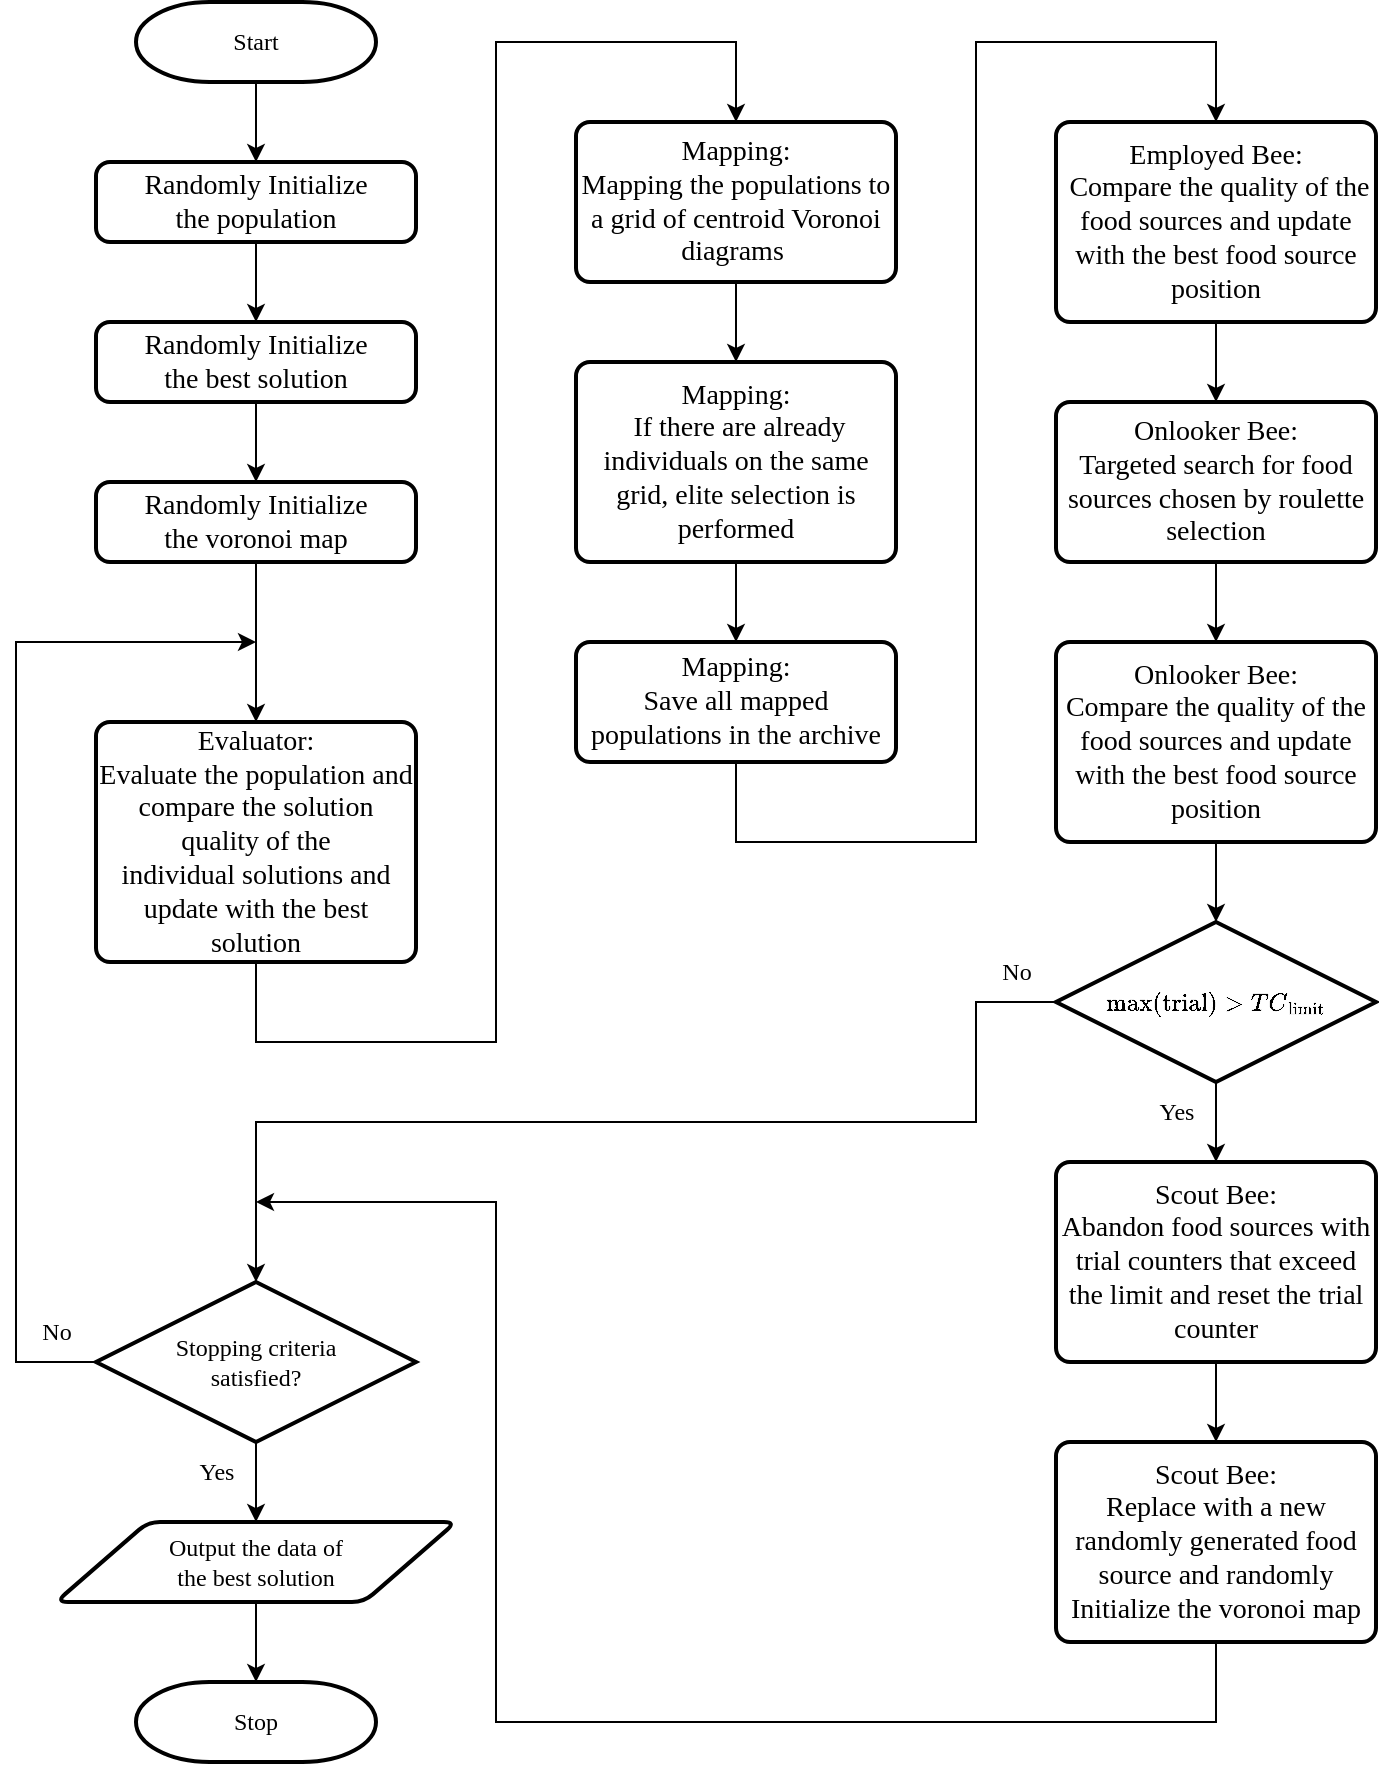 <mxfile version="26.0.10" pages="2">
  <diagram id="3H6t_zqQJeO0y_MjUVNz" name="Main">
    <mxGraphModel dx="1224" dy="774" grid="1" gridSize="10" guides="1" tooltips="1" connect="1" arrows="1" fold="1" page="1" pageScale="1" pageWidth="827" pageHeight="1169" math="1" shadow="0">
      <root>
        <mxCell id="0" />
        <mxCell id="1" parent="0" />
        <mxCell id="qUcMJ0d_XwTnOVWjEgoh-31" value="" style="edgeStyle=orthogonalEdgeStyle;rounded=0;orthogonalLoop=1;jettySize=auto;html=1;fontFamily=Zen Kaku Gothic New;fontSource=https%3A%2F%2Ffonts.googleapis.com%2Fcss%3Ffamily%3DZen%2BKaku%2BGothic%2BNew;" parent="1" source="r-x8dVO7sjuacNaad5cY-24" target="qUcMJ0d_XwTnOVWjEgoh-25" edge="1">
          <mxGeometry relative="1" as="geometry" />
        </mxCell>
        <mxCell id="r-x8dVO7sjuacNaad5cY-24" value="&lt;font data-font-src=&quot;https://fonts.googleapis.com/css?family=Zen+Kaku+Gothic+New&quot;&gt;Start&lt;/font&gt;" style="strokeWidth=2;html=1;shape=mxgraph.flowchart.terminator;whiteSpace=wrap;fontFamily=Zen Kaku Gothic New;fontSource=https%3A%2F%2Ffonts.googleapis.com%2Fcss%3Ffamily%3DZen%2BKaku%2BGothic%2BNew;" parent="1" vertex="1">
          <mxGeometry x="100" y="40" width="120" height="40" as="geometry" />
        </mxCell>
        <mxCell id="r-x8dVO7sjuacNaad5cY-25" value="&lt;font data-font-src=&quot;https://fonts.googleapis.com/css?family=Zen+Kaku+Gothic+New&quot;&gt;Stop&lt;/font&gt;" style="strokeWidth=2;html=1;shape=mxgraph.flowchart.terminator;whiteSpace=wrap;fontFamily=Zen Kaku Gothic New;fontSource=https%3A%2F%2Ffonts.googleapis.com%2Fcss%3Ffamily%3DZen%2BKaku%2BGothic%2BNew;" parent="1" vertex="1">
          <mxGeometry x="100" y="880" width="120" height="40" as="geometry" />
        </mxCell>
        <mxCell id="qUcMJ0d_XwTnOVWjEgoh-24" value="" style="edgeStyle=none;html=1;fontFamily=Zen Kaku Gothic New;fontSource=https%3A%2F%2Ffonts.googleapis.com%2Fcss%3Ffamily%3DZen%2BKaku%2BGothic%2BNew;" parent="1" source="qUcMJ0d_XwTnOVWjEgoh-25" target="qUcMJ0d_XwTnOVWjEgoh-27" edge="1">
          <mxGeometry relative="1" as="geometry" />
        </mxCell>
        <mxCell id="qUcMJ0d_XwTnOVWjEgoh-25" value="&lt;font style=&quot;font-size: 14px;&quot;&gt;Randomly Initialize&lt;br&gt;the population&lt;/font&gt;" style="rounded=1;whiteSpace=wrap;html=1;absoluteArcSize=1;arcSize=14;strokeWidth=2;labelBackgroundColor=none;fillColor=none;fontFamily=Zen Kaku Gothic New;fontSource=https%3A%2F%2Ffonts.googleapis.com%2Fcss%3Ffamily%3DZen%2BKaku%2BGothic%2BNew;" parent="1" vertex="1">
          <mxGeometry x="80" y="120" width="160" height="40" as="geometry" />
        </mxCell>
        <mxCell id="ZrMVAZr8mCri6FPt50CC-32" value="" style="edgeStyle=orthogonalEdgeStyle;rounded=0;orthogonalLoop=1;jettySize=auto;html=1;fontFamily=Zen Kaku Gothic New;fontSource=https%3A%2F%2Ffonts.googleapis.com%2Fcss%3Ffamily%3DZen%2BKaku%2BGothic%2BNew;" parent="1" source="qUcMJ0d_XwTnOVWjEgoh-27" target="qUcMJ0d_XwTnOVWjEgoh-30" edge="1">
          <mxGeometry relative="1" as="geometry" />
        </mxCell>
        <mxCell id="qUcMJ0d_XwTnOVWjEgoh-27" value="&lt;span style=&quot;font-size: 14px;&quot;&gt;Randomly Initialize&lt;/span&gt;&lt;br style=&quot;font-size: 14px;&quot;&gt;&lt;span style=&quot;font-size: 14px;&quot;&gt;the best solution&lt;/span&gt;" style="rounded=1;whiteSpace=wrap;html=1;absoluteArcSize=1;arcSize=14;strokeWidth=2;labelBackgroundColor=none;fillColor=none;fontFamily=Zen Kaku Gothic New;fontSource=https%3A%2F%2Ffonts.googleapis.com%2Fcss%3Ffamily%3DZen%2BKaku%2BGothic%2BNew;" parent="1" vertex="1">
          <mxGeometry x="80" y="200" width="160" height="40" as="geometry" />
        </mxCell>
        <mxCell id="p7gg8vDx-tXxFpOCX-z4-24" style="edgeStyle=orthogonalEdgeStyle;rounded=0;orthogonalLoop=1;jettySize=auto;html=1;entryX=0.5;entryY=0;entryDx=0;entryDy=0;exitX=0.5;exitY=1;exitDx=0;exitDy=0;fontFamily=Zen Kaku Gothic New;fontSource=https%3A%2F%2Ffonts.googleapis.com%2Fcss%3Ffamily%3DZen%2BKaku%2BGothic%2BNew;" parent="1" source="qUcMJ0d_XwTnOVWjEgoh-30" target="ZrMVAZr8mCri6FPt50CC-29" edge="1">
          <mxGeometry relative="1" as="geometry">
            <mxPoint x="200" y="420" as="targetPoint" />
            <mxPoint x="160" y="340" as="sourcePoint" />
            <Array as="points">
              <mxPoint x="160" y="350" />
              <mxPoint x="160" y="350" />
            </Array>
          </mxGeometry>
        </mxCell>
        <mxCell id="qUcMJ0d_XwTnOVWjEgoh-30" value="&lt;font style=&quot;font-size: 14px;&quot;&gt;Randomly Initialize&lt;br&gt;the voronoi map&lt;/font&gt;" style="rounded=1;whiteSpace=wrap;html=1;absoluteArcSize=1;arcSize=14;strokeWidth=2;labelBackgroundColor=none;fillColor=none;fontFamily=Zen Kaku Gothic New;fontSource=https%3A%2F%2Ffonts.googleapis.com%2Fcss%3Ffamily%3DZen%2BKaku%2BGothic%2BNew;" parent="1" vertex="1">
          <mxGeometry x="80" y="280" width="160" height="40" as="geometry" />
        </mxCell>
        <mxCell id="ZrMVAZr8mCri6FPt50CC-38" style="edgeStyle=orthogonalEdgeStyle;rounded=0;orthogonalLoop=1;jettySize=auto;html=1;exitX=0;exitY=0.5;exitDx=0;exitDy=0;exitPerimeter=0;fontFamily=Zen Kaku Gothic New;fontSource=https%3A%2F%2Ffonts.googleapis.com%2Fcss%3Ffamily%3DZen%2BKaku%2BGothic%2BNew;" parent="1" source="ZrMVAZr8mCri6FPt50CC-24" edge="1">
          <mxGeometry relative="1" as="geometry">
            <mxPoint x="160" y="360" as="targetPoint" />
            <Array as="points">
              <mxPoint x="40" y="720" />
              <mxPoint x="40" y="360" />
            </Array>
          </mxGeometry>
        </mxCell>
        <mxCell id="ZrMVAZr8mCri6FPt50CC-48" style="edgeStyle=orthogonalEdgeStyle;rounded=0;orthogonalLoop=1;jettySize=auto;html=1;entryX=0.5;entryY=0;entryDx=0;entryDy=0;fontFamily=Zen Kaku Gothic New;fontSource=https%3A%2F%2Ffonts.googleapis.com%2Fcss%3Ffamily%3DZen%2BKaku%2BGothic%2BNew;" parent="1" source="ZrMVAZr8mCri6FPt50CC-24" target="ZrMVAZr8mCri6FPt50CC-47" edge="1">
          <mxGeometry relative="1" as="geometry" />
        </mxCell>
        <mxCell id="ZrMVAZr8mCri6FPt50CC-24" value="Stopping criteria &lt;br&gt;satisfied?" style="strokeWidth=2;html=1;shape=mxgraph.flowchart.decision;whiteSpace=wrap;labelBackgroundColor=none;fillColor=none;fontFamily=Zen Kaku Gothic New;fontSource=https%3A%2F%2Ffonts.googleapis.com%2Fcss%3Ffamily%3DZen%2BKaku%2BGothic%2BNew;" parent="1" vertex="1">
          <mxGeometry x="80" y="680" width="160" height="80" as="geometry" />
        </mxCell>
        <mxCell id="ZrMVAZr8mCri6FPt50CC-27" value="Yes" style="text;html=1;align=center;verticalAlign=middle;resizable=0;points=[];autosize=1;strokeColor=none;fillColor=none;fontFamily=Zen Kaku Gothic New;fontSource=https%3A%2F%2Ffonts.googleapis.com%2Fcss%3Ffamily%3DZen%2BKaku%2BGothic%2BNew;" parent="1" vertex="1">
          <mxGeometry x="120" y="760" width="40" height="30" as="geometry" />
        </mxCell>
        <mxCell id="ZrMVAZr8mCri6FPt50CC-28" value="No" style="text;html=1;align=center;verticalAlign=middle;resizable=0;points=[];autosize=1;strokeColor=none;fillColor=none;fontFamily=Zen Kaku Gothic New;fontSource=https%3A%2F%2Ffonts.googleapis.com%2Fcss%3Ffamily%3DZen%2BKaku%2BGothic%2BNew;" parent="1" vertex="1">
          <mxGeometry x="40" y="690" width="40" height="30" as="geometry" />
        </mxCell>
        <mxCell id="ZrMVAZr8mCri6FPt50CC-34" value="" style="edgeStyle=orthogonalEdgeStyle;rounded=0;orthogonalLoop=1;jettySize=auto;html=1;fontFamily=Zen Kaku Gothic New;fontSource=https%3A%2F%2Ffonts.googleapis.com%2Fcss%3Ffamily%3DZen%2BKaku%2BGothic%2BNew;" parent="1" source="ZrMVAZr8mCri6FPt50CC-29" target="ZrMVAZr8mCri6FPt50CC-33" edge="1">
          <mxGeometry relative="1" as="geometry">
            <Array as="points">
              <mxPoint x="160" y="560" />
              <mxPoint x="280" y="560" />
              <mxPoint x="280" y="60" />
              <mxPoint x="400" y="60" />
            </Array>
          </mxGeometry>
        </mxCell>
        <mxCell id="ZrMVAZr8mCri6FPt50CC-29" value="&lt;font style=&quot;font-size: 14px;&quot;&gt;Evaluator:&lt;br&gt;Evaluate the population and compare the solution quality of the individual&amp;nbsp;solutions and update with the best solution&lt;/font&gt;" style="rounded=1;whiteSpace=wrap;html=1;absoluteArcSize=1;arcSize=14;strokeWidth=2;labelBackgroundColor=none;fillColor=none;fontFamily=Zen Kaku Gothic New;fontSource=https%3A%2F%2Ffonts.googleapis.com%2Fcss%3Ffamily%3DZen%2BKaku%2BGothic%2BNew;" parent="1" vertex="1">
          <mxGeometry x="80" y="400" width="160" height="120" as="geometry" />
        </mxCell>
        <mxCell id="yC3Sb2wDmPSCrWV9YOtB-28" style="edgeStyle=orthogonalEdgeStyle;rounded=0;orthogonalLoop=1;jettySize=auto;html=1;entryX=0.5;entryY=0;entryDx=0;entryDy=0;fontFamily=Zen Kaku Gothic New;fontSource=https%3A%2F%2Ffonts.googleapis.com%2Fcss%3Ffamily%3DZen%2BKaku%2BGothic%2BNew;" parent="1" source="ZrMVAZr8mCri6FPt50CC-30" target="yC3Sb2wDmPSCrWV9YOtB-24" edge="1">
          <mxGeometry relative="1" as="geometry">
            <Array as="points">
              <mxPoint x="640" y="580" />
            </Array>
          </mxGeometry>
        </mxCell>
        <mxCell id="ZrMVAZr8mCri6FPt50CC-30" value="$$\max(\text{trial}) &amp;gt; {TC}_\text{limit}$$" style="strokeWidth=2;html=1;shape=mxgraph.flowchart.decision;whiteSpace=wrap;labelBackgroundColor=none;fillColor=none;fontFamily=Zen Kaku Gothic New;fontSource=https%3A%2F%2Ffonts.googleapis.com%2Fcss%3Ffamily%3DZen%2BKaku%2BGothic%2BNew;" parent="1" vertex="1">
          <mxGeometry x="560" y="500" width="160" height="80" as="geometry" />
        </mxCell>
        <mxCell id="ZrMVAZr8mCri6FPt50CC-37" value="" style="edgeStyle=orthogonalEdgeStyle;rounded=0;orthogonalLoop=1;jettySize=auto;html=1;fontFamily=Zen Kaku Gothic New;fontSource=https%3A%2F%2Ffonts.googleapis.com%2Fcss%3Ffamily%3DZen%2BKaku%2BGothic%2BNew;" parent="1" source="ZrMVAZr8mCri6FPt50CC-33" target="ZrMVAZr8mCri6FPt50CC-36" edge="1">
          <mxGeometry relative="1" as="geometry" />
        </mxCell>
        <mxCell id="ZrMVAZr8mCri6FPt50CC-33" value="&lt;span style=&quot;font-size: 14px;&quot;&gt;Mapping:&lt;/span&gt;&lt;span style=&quot;font-size: 14px;&quot;&gt;&lt;br&gt;Mapping the populations to a grid of centroid Voronoi diagrams&amp;nbsp;&lt;/span&gt;" style="rounded=1;whiteSpace=wrap;html=1;absoluteArcSize=1;arcSize=14;strokeWidth=2;labelBackgroundColor=none;fillColor=none;fontFamily=Zen Kaku Gothic New;fontSource=https%3A%2F%2Ffonts.googleapis.com%2Fcss%3Ffamily%3DZen%2BKaku%2BGothic%2BNew;" parent="1" vertex="1">
          <mxGeometry x="320" y="100" width="160" height="80" as="geometry" />
        </mxCell>
        <mxCell id="yC3Sb2wDmPSCrWV9YOtB-33" value="" style="edgeStyle=orthogonalEdgeStyle;rounded=0;orthogonalLoop=1;jettySize=auto;html=1;fontFamily=Zen Kaku Gothic New;fontSource=https%3A%2F%2Ffonts.googleapis.com%2Fcss%3Ffamily%3DZen%2BKaku%2BGothic%2BNew;" parent="1" source="ZrMVAZr8mCri6FPt50CC-36" target="ZrMVAZr8mCri6FPt50CC-42" edge="1">
          <mxGeometry relative="1" as="geometry" />
        </mxCell>
        <mxCell id="ZrMVAZr8mCri6FPt50CC-36" value="&lt;span style=&quot;font-size: 14px;&quot;&gt;Mapping:&lt;/span&gt;&lt;span style=&quot;font-size: 14px;&quot;&gt;&lt;br&gt;&amp;nbsp;&lt;/span&gt;&lt;span style=&quot;font-size: 14px;&quot;&gt;If there are already individuals on the same grid, elite selection is performed&lt;/span&gt;" style="rounded=1;whiteSpace=wrap;html=1;absoluteArcSize=1;arcSize=14;strokeWidth=2;labelBackgroundColor=none;fillColor=none;fontFamily=Zen Kaku Gothic New;fontSource=https%3A%2F%2Ffonts.googleapis.com%2Fcss%3Ffamily%3DZen%2BKaku%2BGothic%2BNew;" parent="1" vertex="1">
          <mxGeometry x="320" y="220" width="160" height="100" as="geometry" />
        </mxCell>
        <mxCell id="ZrMVAZr8mCri6FPt50CC-45" value="" style="edgeStyle=orthogonalEdgeStyle;rounded=0;orthogonalLoop=1;jettySize=auto;html=1;fontFamily=Zen Kaku Gothic New;fontSource=https%3A%2F%2Ffonts.googleapis.com%2Fcss%3Ffamily%3DZen%2BKaku%2BGothic%2BNew;" parent="1" source="ZrMVAZr8mCri6FPt50CC-42" target="ZrMVAZr8mCri6FPt50CC-44" edge="1">
          <mxGeometry relative="1" as="geometry">
            <Array as="points">
              <mxPoint x="400" y="460" />
              <mxPoint x="520" y="460" />
              <mxPoint x="520" y="60" />
              <mxPoint x="640" y="60" />
            </Array>
          </mxGeometry>
        </mxCell>
        <mxCell id="ZrMVAZr8mCri6FPt50CC-42" value="&lt;div&gt;&lt;span style=&quot;font-size: 14px;&quot;&gt;Mapping:&lt;/span&gt;&lt;span style=&quot;font-size: 14px;&quot;&gt;&lt;br&gt;&lt;/span&gt;&lt;/div&gt;&lt;span style=&quot;font-size: 14px;&quot;&gt;Save all mapped populations in the archive&lt;/span&gt;" style="rounded=1;whiteSpace=wrap;html=1;absoluteArcSize=1;arcSize=14;strokeWidth=2;labelBackgroundColor=none;fillColor=none;fontFamily=Zen Kaku Gothic New;fontSource=https%3A%2F%2Ffonts.googleapis.com%2Fcss%3Ffamily%3DZen%2BKaku%2BGothic%2BNew;" parent="1" vertex="1">
          <mxGeometry x="320" y="360" width="160" height="60" as="geometry" />
        </mxCell>
        <mxCell id="yC3Sb2wDmPSCrWV9YOtB-37" value="" style="edgeStyle=orthogonalEdgeStyle;rounded=0;orthogonalLoop=1;jettySize=auto;html=1;fontFamily=Zen Kaku Gothic New;fontSource=https%3A%2F%2Ffonts.googleapis.com%2Fcss%3Ffamily%3DZen%2BKaku%2BGothic%2BNew;" parent="1" source="ZrMVAZr8mCri6FPt50CC-44" target="yC3Sb2wDmPSCrWV9YOtB-31" edge="1">
          <mxGeometry relative="1" as="geometry" />
        </mxCell>
        <mxCell id="ZrMVAZr8mCri6FPt50CC-44" value="&lt;span style=&quot;font-size: 14px;&quot;&gt;Employed Bee:&lt;/span&gt;&lt;div&gt;&lt;span style=&quot;font-size: 14px;&quot;&gt;&amp;nbsp;Compare the quality of the food sources and update with the best food source position&lt;/span&gt;&lt;/div&gt;" style="rounded=1;whiteSpace=wrap;html=1;absoluteArcSize=1;arcSize=14;strokeWidth=2;labelBackgroundColor=none;fillColor=none;fontFamily=Zen Kaku Gothic New;fontSource=https%3A%2F%2Ffonts.googleapis.com%2Fcss%3Ffamily%3DZen%2BKaku%2BGothic%2BNew;" parent="1" vertex="1">
          <mxGeometry x="560" y="100" width="160" height="100" as="geometry" />
        </mxCell>
        <mxCell id="ZrMVAZr8mCri6FPt50CC-49" value="" style="edgeStyle=orthogonalEdgeStyle;rounded=0;orthogonalLoop=1;jettySize=auto;html=1;fontFamily=Zen Kaku Gothic New;fontSource=https%3A%2F%2Ffonts.googleapis.com%2Fcss%3Ffamily%3DZen%2BKaku%2BGothic%2BNew;" parent="1" source="ZrMVAZr8mCri6FPt50CC-47" target="r-x8dVO7sjuacNaad5cY-25" edge="1">
          <mxGeometry relative="1" as="geometry" />
        </mxCell>
        <mxCell id="ZrMVAZr8mCri6FPt50CC-47" value="Output the data of &lt;br&gt;the best solution" style="shape=parallelogram;html=1;strokeWidth=2;perimeter=parallelogramPerimeter;whiteSpace=wrap;rounded=1;arcSize=12;size=0.23;fontFamily=Zen Kaku Gothic New;fontSource=https%3A%2F%2Ffonts.googleapis.com%2Fcss%3Ffamily%3DZen%2BKaku%2BGothic%2BNew;" parent="1" vertex="1">
          <mxGeometry x="60" y="800" width="200" height="40" as="geometry" />
        </mxCell>
        <mxCell id="yC3Sb2wDmPSCrWV9YOtB-29" style="edgeStyle=orthogonalEdgeStyle;rounded=0;orthogonalLoop=1;jettySize=auto;html=1;exitX=0.5;exitY=1;exitDx=0;exitDy=0;fontFamily=Zen Kaku Gothic New;fontSource=https%3A%2F%2Ffonts.googleapis.com%2Fcss%3Ffamily%3DZen%2BKaku%2BGothic%2BNew;" parent="1" source="yC3Sb2wDmPSCrWV9YOtB-39" edge="1">
          <mxGeometry relative="1" as="geometry">
            <mxPoint x="160" y="640" as="targetPoint" />
            <mxPoint x="640" y="759.97" as="sourcePoint" />
            <Array as="points">
              <mxPoint x="640" y="900" />
              <mxPoint x="280" y="900" />
            </Array>
          </mxGeometry>
        </mxCell>
        <mxCell id="yC3Sb2wDmPSCrWV9YOtB-40" value="" style="edgeStyle=orthogonalEdgeStyle;rounded=0;orthogonalLoop=1;jettySize=auto;html=1;fontFamily=Zen Kaku Gothic New;fontSource=https%3A%2F%2Ffonts.googleapis.com%2Fcss%3Ffamily%3DZen%2BKaku%2BGothic%2BNew;" parent="1" source="yC3Sb2wDmPSCrWV9YOtB-24" target="yC3Sb2wDmPSCrWV9YOtB-39" edge="1">
          <mxGeometry relative="1" as="geometry">
            <Array as="points">
              <mxPoint x="640" y="700" />
              <mxPoint x="640" y="700" />
            </Array>
          </mxGeometry>
        </mxCell>
        <mxCell id="yC3Sb2wDmPSCrWV9YOtB-24" value="&lt;div&gt;&lt;span style=&quot;font-size: 14px;&quot;&gt;Scout Bee:&lt;/span&gt;&lt;/div&gt;&lt;span style=&quot;font-size: 14px;&quot;&gt;Abandon&amp;nbsp;food sources with trial counters that exceed the limit and reset the trial counter&lt;/span&gt;" style="rounded=1;whiteSpace=wrap;html=1;absoluteArcSize=1;arcSize=14;strokeWidth=2;labelBackgroundColor=none;fillColor=none;fontFamily=Zen Kaku Gothic New;fontSource=https%3A%2F%2Ffonts.googleapis.com%2Fcss%3Ffamily%3DZen%2BKaku%2BGothic%2BNew;" parent="1" vertex="1">
          <mxGeometry x="560" y="620" width="160" height="100" as="geometry" />
        </mxCell>
        <mxCell id="yC3Sb2wDmPSCrWV9YOtB-25" value="Yes" style="text;html=1;align=center;verticalAlign=middle;resizable=0;points=[];autosize=1;strokeColor=none;fillColor=none;fontFamily=Zen Kaku Gothic New;fontSource=https%3A%2F%2Ffonts.googleapis.com%2Fcss%3Ffamily%3DZen%2BKaku%2BGothic%2BNew;" parent="1" vertex="1">
          <mxGeometry x="600" y="580" width="40" height="30" as="geometry" />
        </mxCell>
        <mxCell id="yC3Sb2wDmPSCrWV9YOtB-26" value="No" style="text;html=1;align=center;verticalAlign=middle;resizable=0;points=[];autosize=1;strokeColor=none;fillColor=none;fontFamily=Zen Kaku Gothic New;fontSource=https%3A%2F%2Ffonts.googleapis.com%2Fcss%3Ffamily%3DZen%2BKaku%2BGothic%2BNew;" parent="1" vertex="1">
          <mxGeometry x="520" y="510" width="40" height="30" as="geometry" />
        </mxCell>
        <mxCell id="yC3Sb2wDmPSCrWV9YOtB-27" style="edgeStyle=orthogonalEdgeStyle;rounded=0;orthogonalLoop=1;jettySize=auto;html=1;entryX=0.5;entryY=0;entryDx=0;entryDy=0;entryPerimeter=0;fontFamily=Zen Kaku Gothic New;fontSource=https%3A%2F%2Ffonts.googleapis.com%2Fcss%3Ffamily%3DZen%2BKaku%2BGothic%2BNew;exitX=0;exitY=0.5;exitDx=0;exitDy=0;exitPerimeter=0;" parent="1" source="ZrMVAZr8mCri6FPt50CC-30" target="ZrMVAZr8mCri6FPt50CC-24" edge="1">
          <mxGeometry relative="1" as="geometry">
            <mxPoint x="500" y="560" as="sourcePoint" />
            <mxPoint x="280" y="560" as="targetPoint" />
            <Array as="points">
              <mxPoint x="520" y="540" />
              <mxPoint x="520" y="600" />
              <mxPoint x="160" y="600" />
            </Array>
          </mxGeometry>
        </mxCell>
        <mxCell id="yC3Sb2wDmPSCrWV9YOtB-41" value="" style="edgeStyle=orthogonalEdgeStyle;rounded=0;orthogonalLoop=1;jettySize=auto;html=1;fontFamily=Zen Kaku Gothic New;fontSource=https%3A%2F%2Ffonts.googleapis.com%2Fcss%3Ffamily%3DZen%2BKaku%2BGothic%2BNew;" parent="1" source="yC3Sb2wDmPSCrWV9YOtB-30" target="ZrMVAZr8mCri6FPt50CC-30" edge="1">
          <mxGeometry relative="1" as="geometry" />
        </mxCell>
        <mxCell id="yC3Sb2wDmPSCrWV9YOtB-30" value="&lt;div&gt;&lt;div&gt;&lt;span style=&quot;font-size: 14px;&quot;&gt;Onlooker Bee:&lt;/span&gt;&lt;/div&gt;&lt;span style=&quot;font-size: 14px;&quot;&gt;&lt;/span&gt;&lt;/div&gt;&lt;div&gt;&lt;span style=&quot;font-size: 14px; background-color: initial;&quot;&gt;Compare the quality of the food sources and update with the best food source position&lt;/span&gt;&lt;/div&gt;" style="rounded=1;whiteSpace=wrap;html=1;absoluteArcSize=1;arcSize=14;strokeWidth=2;labelBackgroundColor=none;fillColor=none;fontFamily=Zen Kaku Gothic New;fontSource=https%3A%2F%2Ffonts.googleapis.com%2Fcss%3Ffamily%3DZen%2BKaku%2BGothic%2BNew;" parent="1" vertex="1">
          <mxGeometry x="560" y="360" width="160" height="100" as="geometry" />
        </mxCell>
        <mxCell id="yC3Sb2wDmPSCrWV9YOtB-38" value="" style="edgeStyle=orthogonalEdgeStyle;rounded=0;orthogonalLoop=1;jettySize=auto;html=1;fontFamily=Zen Kaku Gothic New;fontSource=https%3A%2F%2Ffonts.googleapis.com%2Fcss%3Ffamily%3DZen%2BKaku%2BGothic%2BNew;" parent="1" source="yC3Sb2wDmPSCrWV9YOtB-31" target="yC3Sb2wDmPSCrWV9YOtB-30" edge="1">
          <mxGeometry relative="1" as="geometry" />
        </mxCell>
        <mxCell id="yC3Sb2wDmPSCrWV9YOtB-31" value="&lt;div&gt;&lt;span style=&quot;font-size: 14px;&quot;&gt;Onlooker Bee:&lt;/span&gt;&lt;span style=&quot;font-size: 14px;&quot;&gt;&lt;/span&gt;&lt;/div&gt;&lt;span style=&quot;font-size: 14px;&quot;&gt;Targeted search for food sources chosen by roulette selection&lt;/span&gt;" style="rounded=1;whiteSpace=wrap;html=1;absoluteArcSize=1;arcSize=14;strokeWidth=2;labelBackgroundColor=none;fillColor=none;fontFamily=Zen Kaku Gothic New;fontSource=https%3A%2F%2Ffonts.googleapis.com%2Fcss%3Ffamily%3DZen%2BKaku%2BGothic%2BNew;" parent="1" vertex="1">
          <mxGeometry x="560" y="240" width="160" height="80" as="geometry" />
        </mxCell>
        <mxCell id="yC3Sb2wDmPSCrWV9YOtB-39" value="&lt;div&gt;&lt;font style=&quot;font-size: 14px;&quot;&gt;Scout Bee:&lt;/font&gt;&lt;/div&gt;&lt;font style=&quot;font-size: 14px;&quot;&gt;Replace with a new randomly generated food source and r&lt;/font&gt;&lt;span style=&quot;font-size: 14px;&quot;&gt;andomly Initialize&amp;nbsp;&lt;/span&gt;&lt;span style=&quot;font-size: 14px;&quot;&gt;the voronoi map&lt;/span&gt;" style="rounded=1;whiteSpace=wrap;html=1;absoluteArcSize=1;arcSize=14;strokeWidth=2;labelBackgroundColor=none;fillColor=none;fontFamily=Zen Kaku Gothic New;fontSource=https%3A%2F%2Ffonts.googleapis.com%2Fcss%3Ffamily%3DZen%2BKaku%2BGothic%2BNew;" parent="1" vertex="1">
          <mxGeometry x="560" y="760" width="160" height="100" as="geometry" />
        </mxCell>
      </root>
    </mxGraphModel>
  </diagram>
  <diagram name="flowchart" id="cKyfLaQq5YAWu9HcXjcJ">
    <mxGraphModel dx="989" dy="509" grid="1" gridSize="10" guides="1" tooltips="1" connect="1" arrows="1" fold="1" page="1" pageScale="1" pageWidth="827" pageHeight="1169" math="1" shadow="0">
      <root>
        <mxCell id="DmWsXw61zKrKWX2mES7K-0" />
        <mxCell id="DmWsXw61zKrKWX2mES7K-1" parent="DmWsXw61zKrKWX2mES7K-0" />
        <mxCell id="qGOMxzJpXAETYb2Cz5jY-46" value="&lt;span style=&quot;color: rgb(0, 0, 0); font-family: &amp;quot;Zen Kaku Gothic New&amp;quot;; text-align: center;&quot;&gt;&lt;font&gt;Initialization&lt;/font&gt;&lt;/span&gt;" style="rounded=0;whiteSpace=wrap;html=1;fillColor=#f5f5f5;fontColor=#333333;strokeColor=none;verticalAlign=bottom;align=left;fontSize=14;fontStyle=1" vertex="1" parent="DmWsXw61zKrKWX2mES7K-1">
          <mxGeometry x="70" y="110" width="180" height="170" as="geometry" />
        </mxCell>
        <mxCell id="qGOMxzJpXAETYb2Cz5jY-45" value="&lt;span style=&quot;color: rgb(0, 0, 0); font-family: &amp;quot;Zen Kaku Gothic New&amp;quot;; text-align: center;&quot;&gt;&lt;font&gt;Mapping&lt;/font&gt;&lt;/span&gt;" style="rounded=0;whiteSpace=wrap;html=1;fillColor=#d5e8d4;strokeColor=none;verticalAlign=bottom;align=left;fontSize=14;fontStyle=1" vertex="1" parent="DmWsXw61zKrKWX2mES7K-1">
          <mxGeometry x="70" y="470" width="180" height="350" as="geometry" />
        </mxCell>
        <mxCell id="qGOMxzJpXAETYb2Cz5jY-44" value="&lt;span style=&quot;color: rgb(0, 0, 0); font-family: &amp;quot;Zen Kaku Gothic New&amp;quot;; text-align: center;&quot;&gt;&lt;font&gt;Evaluator&lt;/font&gt;&lt;/span&gt;" style="rounded=0;whiteSpace=wrap;html=1;fillColor=#dae8fc;strokeColor=none;verticalAlign=bottom;align=left;fontSize=14;fontStyle=1" vertex="1" parent="DmWsXw61zKrKWX2mES7K-1">
          <mxGeometry x="70" y="290" width="180" height="170" as="geometry" />
        </mxCell>
        <mxCell id="qGOMxzJpXAETYb2Cz5jY-21" value="&lt;span style=&quot;color: rgb(0, 0, 0); font-family: &amp;quot;Zen Kaku Gothic New&amp;quot;; text-align: center;&quot;&gt;&lt;font&gt;Scout Bee&lt;/font&gt;&lt;/span&gt;" style="rounded=0;whiteSpace=wrap;html=1;fillColor=#ffe6cc;strokeColor=none;verticalAlign=bottom;align=left;fontSize=14;fontStyle=1" vertex="1" parent="DmWsXw61zKrKWX2mES7K-1">
          <mxGeometry x="510" y="90" width="300" height="630" as="geometry" />
        </mxCell>
        <mxCell id="qGOMxzJpXAETYb2Cz5jY-20" value="&lt;span style=&quot;color: rgb(0, 0, 0); font-family: &amp;quot;Zen Kaku Gothic New&amp;quot;; text-align: center;&quot;&gt;&lt;font&gt;Onlooker&amp;nbsp;Bee&lt;/font&gt;&lt;/span&gt;" style="rounded=0;whiteSpace=wrap;html=1;fillColor=#ffe6cc;strokeColor=none;verticalAlign=bottom;align=left;fontSize=14;fontStyle=1" vertex="1" parent="DmWsXw61zKrKWX2mES7K-1">
          <mxGeometry x="290" y="350" width="180" height="350" as="geometry" />
        </mxCell>
        <mxCell id="qGOMxzJpXAETYb2Cz5jY-19" value="&lt;span style=&quot;color: rgb(0, 0, 0); font-family: &amp;quot;Zen Kaku Gothic New&amp;quot;; text-align: center;&quot;&gt;&lt;font&gt;Employed Bee&lt;/font&gt;&lt;/span&gt;" style="rounded=0;whiteSpace=wrap;html=1;fillColor=#ffe6cc;strokeColor=none;verticalAlign=bottom;align=left;fontSize=14;fontStyle=1" vertex="1" parent="DmWsXw61zKrKWX2mES7K-1">
          <mxGeometry x="290" y="90" width="180" height="250" as="geometry" />
        </mxCell>
        <mxCell id="DmWsXw61zKrKWX2mES7K-2" value="" style="edgeStyle=orthogonalEdgeStyle;rounded=0;orthogonalLoop=1;jettySize=auto;html=1;fontFamily=Zen Kaku Gothic New;fontSource=https%3A%2F%2Ffonts.googleapis.com%2Fcss%3Ffamily%3DZen%2BKaku%2BGothic%2BNew;fontSize=14;" parent="DmWsXw61zKrKWX2mES7K-1" source="DmWsXw61zKrKWX2mES7K-3" target="DmWsXw61zKrKWX2mES7K-6" edge="1">
          <mxGeometry relative="1" as="geometry" />
        </mxCell>
        <mxCell id="DmWsXw61zKrKWX2mES7K-3" value="&lt;font data-font-src=&quot;https://fonts.googleapis.com/css?family=Zen+Kaku+Gothic+New&quot;&gt;Start&lt;/font&gt;" style="strokeWidth=2;html=1;shape=mxgraph.flowchart.terminator;whiteSpace=wrap;fontFamily=Source Code Pro;fontSource=https%3A%2F%2Ffonts.googleapis.com%2Fcss%3Ffamily%3DSource%2BCode%2BPro;fontSize=16;" parent="DmWsXw61zKrKWX2mES7K-1" vertex="1">
          <mxGeometry x="100" y="40" width="120" height="40" as="geometry" />
        </mxCell>
        <mxCell id="DmWsXw61zKrKWX2mES7K-4" value="&lt;font data-font-src=&quot;https://fonts.googleapis.com/css?family=Zen+Kaku+Gothic+New&quot;&gt;Stop&lt;/font&gt;" style="strokeWidth=2;html=1;shape=mxgraph.flowchart.terminator;whiteSpace=wrap;fontFamily=Source Code Pro;fontSource=https%3A%2F%2Ffonts.googleapis.com%2Fcss%3Ffamily%3DSource%2BCode%2BPro;fontSize=16;" parent="DmWsXw61zKrKWX2mES7K-1" vertex="1">
          <mxGeometry x="100" y="1080" width="120" height="40" as="geometry" />
        </mxCell>
        <mxCell id="qGOMxzJpXAETYb2Cz5jY-0" style="edgeStyle=orthogonalEdgeStyle;rounded=0;orthogonalLoop=1;jettySize=auto;html=1;exitX=0.5;exitY=1;exitDx=0;exitDy=0;entryX=0.5;entryY=0;entryDx=0;entryDy=0;" edge="1" parent="DmWsXw61zKrKWX2mES7K-1" source="DmWsXw61zKrKWX2mES7K-6" target="DmWsXw61zKrKWX2mES7K-10">
          <mxGeometry relative="1" as="geometry" />
        </mxCell>
        <mxCell id="DmWsXw61zKrKWX2mES7K-6" value="&lt;font&gt;Randomly Initialize&lt;br&gt;the population and&amp;nbsp;&lt;/font&gt;&lt;div&gt;the best solution&lt;/div&gt;" style="rounded=1;whiteSpace=wrap;html=1;absoluteArcSize=1;arcSize=14;strokeWidth=2;labelBackgroundColor=none;fontFamily=Zen Kaku Gothic New;fontSource=https%3A%2F%2Ffonts.googleapis.com%2Fcss%3Ffamily%3DZen%2BKaku%2BGothic%2BNew;fontSize=14;" parent="DmWsXw61zKrKWX2mES7K-1" vertex="1">
          <mxGeometry x="80" y="120" width="160" height="60" as="geometry" />
        </mxCell>
        <mxCell id="qGOMxzJpXAETYb2Cz5jY-1" style="edgeStyle=orthogonalEdgeStyle;rounded=0;orthogonalLoop=1;jettySize=auto;html=1;exitX=0.5;exitY=1;exitDx=0;exitDy=0;entryX=0.5;entryY=0;entryDx=0;entryDy=0;" edge="1" parent="DmWsXw61zKrKWX2mES7K-1" source="DmWsXw61zKrKWX2mES7K-10" target="DmWsXw61zKrKWX2mES7K-17">
          <mxGeometry relative="1" as="geometry" />
        </mxCell>
        <mxCell id="DmWsXw61zKrKWX2mES7K-10" value="&lt;font&gt;Randomly Initialize&lt;br&gt;the voronoi map&lt;/font&gt;" style="rounded=1;whiteSpace=wrap;html=1;absoluteArcSize=1;arcSize=14;strokeWidth=2;labelBackgroundColor=none;fontFamily=Zen Kaku Gothic New;fontSource=https%3A%2F%2Ffonts.googleapis.com%2Fcss%3Ffamily%3DZen%2BKaku%2BGothic%2BNew;fontSize=14;" parent="DmWsXw61zKrKWX2mES7K-1" vertex="1">
          <mxGeometry x="80" y="220" width="160" height="40" as="geometry" />
        </mxCell>
        <mxCell id="DmWsXw61zKrKWX2mES7K-11" style="edgeStyle=orthogonalEdgeStyle;rounded=0;orthogonalLoop=1;jettySize=auto;html=1;exitX=0;exitY=0.5;exitDx=0;exitDy=0;exitPerimeter=0;fontFamily=Zen Kaku Gothic New;fontSource=https%3A%2F%2Ffonts.googleapis.com%2Fcss%3Ffamily%3DZen%2BKaku%2BGothic%2BNew;fontSize=14;" parent="DmWsXw61zKrKWX2mES7K-1" source="DmWsXw61zKrKWX2mES7K-13" edge="1">
          <mxGeometry relative="1" as="geometry">
            <mxPoint x="160" y="280" as="targetPoint" />
            <Array as="points">
              <mxPoint x="40" y="930" />
              <mxPoint x="40" y="280" />
            </Array>
          </mxGeometry>
        </mxCell>
        <mxCell id="DmWsXw61zKrKWX2mES7K-12" style="edgeStyle=orthogonalEdgeStyle;rounded=0;orthogonalLoop=1;jettySize=auto;html=1;entryX=0.5;entryY=0;entryDx=0;entryDy=0;fontFamily=Zen Kaku Gothic New;fontSource=https%3A%2F%2Ffonts.googleapis.com%2Fcss%3Ffamily%3DZen%2BKaku%2BGothic%2BNew;fontSize=14;" parent="DmWsXw61zKrKWX2mES7K-1" source="DmWsXw61zKrKWX2mES7K-13" target="DmWsXw61zKrKWX2mES7K-29" edge="1">
          <mxGeometry relative="1" as="geometry" />
        </mxCell>
        <mxCell id="DmWsXw61zKrKWX2mES7K-13" value="iter &amp;gt; MAX_TIME" style="strokeWidth=2;html=1;shape=mxgraph.flowchart.decision;whiteSpace=wrap;labelBackgroundColor=none;fontFamily=Source Code Pro;fontSource=https%3A%2F%2Ffonts.googleapis.com%2Fcss%3Ffamily%3DSource%2BCode%2BPro;fontSize=14;" parent="DmWsXw61zKrKWX2mES7K-1" vertex="1">
          <mxGeometry x="80" y="900" width="160" height="60" as="geometry" />
        </mxCell>
        <mxCell id="DmWsXw61zKrKWX2mES7K-14" value="Yes" style="text;html=1;align=center;verticalAlign=middle;resizable=0;points=[];autosize=1;fontFamily=Source Code Pro;fontSource=https%3A%2F%2Ffonts.googleapis.com%2Fcss%3Ffamily%3DSource%2BCode%2BPro;fontSize=14;" parent="DmWsXw61zKrKWX2mES7K-1" vertex="1">
          <mxGeometry x="115" y="950" width="50" height="30" as="geometry" />
        </mxCell>
        <mxCell id="DmWsXw61zKrKWX2mES7K-15" value="No" style="text;html=1;align=center;verticalAlign=middle;resizable=0;points=[];autosize=1;fontFamily=Source Code Pro;fontSource=https%3A%2F%2Ffonts.googleapis.com%2Fcss%3Ffamily%3DSource%2BCode%2BPro;fontSize=14;" parent="DmWsXw61zKrKWX2mES7K-1" vertex="1">
          <mxGeometry x="50" y="900" width="40" height="30" as="geometry" />
        </mxCell>
        <mxCell id="qGOMxzJpXAETYb2Cz5jY-53" style="edgeStyle=orthogonalEdgeStyle;rounded=0;orthogonalLoop=1;jettySize=auto;html=1;entryX=0.5;entryY=0;entryDx=0;entryDy=0;" edge="1" parent="DmWsXw61zKrKWX2mES7K-1" source="DmWsXw61zKrKWX2mES7K-17" target="qGOMxzJpXAETYb2Cz5jY-51">
          <mxGeometry relative="1" as="geometry" />
        </mxCell>
        <mxCell id="DmWsXw61zKrKWX2mES7K-17" value="&lt;font data-font-src=&quot;https://fonts.googleapis.com/css?family=Zen+Kaku+Gothic+New&quot; face=&quot;Zen Kaku Gothic New&quot;&gt;Evaluate the population and compare the fitness of the individual&amp;nbsp;solutions&lt;/font&gt;" style="rounded=1;whiteSpace=wrap;html=1;absoluteArcSize=1;arcSize=14;strokeWidth=2;labelBackgroundColor=none;fontFamily=Zen Kaku Gothic New;fontSource=https%3A%2F%2Ffonts.googleapis.com%2Fcss%3Ffamily%3DZen%2BKaku%2BGothic%2BNew;fontSize=14;" parent="DmWsXw61zKrKWX2mES7K-1" vertex="1">
          <mxGeometry x="80" y="300" width="160" height="60" as="geometry" />
        </mxCell>
        <mxCell id="DmWsXw61zKrKWX2mES7K-20" value="" style="edgeStyle=orthogonalEdgeStyle;rounded=0;orthogonalLoop=1;jettySize=auto;html=1;fontFamily=Zen Kaku Gothic New;fontSource=https%3A%2F%2Ffonts.googleapis.com%2Fcss%3Ffamily%3DZen%2BKaku%2BGothic%2BNew;fontSize=14;" parent="DmWsXw61zKrKWX2mES7K-1" source="DmWsXw61zKrKWX2mES7K-21" target="DmWsXw61zKrKWX2mES7K-23" edge="1">
          <mxGeometry relative="1" as="geometry" />
        </mxCell>
        <mxCell id="DmWsXw61zKrKWX2mES7K-21" value="&lt;span&gt;Mapping the&amp;nbsp;&lt;/span&gt;individual&amp;nbsp;&lt;span&gt;to the voronoi cells&lt;/span&gt;" style="rounded=1;whiteSpace=wrap;html=1;absoluteArcSize=1;arcSize=14;strokeWidth=2;labelBackgroundColor=none;fontFamily=Zen Kaku Gothic New;fontSource=https%3A%2F%2Ffonts.googleapis.com%2Fcss%3Ffamily%3DZen%2BKaku%2BGothic%2BNew;align=center;fontSize=14;" parent="DmWsXw61zKrKWX2mES7K-1" vertex="1">
          <mxGeometry x="80" y="560" width="160" height="40" as="geometry" />
        </mxCell>
        <mxCell id="qGOMxzJpXAETYb2Cz5jY-5" value="" style="edgeStyle=orthogonalEdgeStyle;rounded=0;orthogonalLoop=1;jettySize=auto;html=1;" edge="1" parent="DmWsXw61zKrKWX2mES7K-1" source="DmWsXw61zKrKWX2mES7K-23" target="qGOMxzJpXAETYb2Cz5jY-4">
          <mxGeometry relative="1" as="geometry" />
        </mxCell>
        <mxCell id="DmWsXw61zKrKWX2mES7K-23" value="&lt;span&gt;&amp;nbsp;&lt;/span&gt;&lt;span&gt;If there are already individuals on the same grid, elite selection is performed&lt;/span&gt;" style="rounded=1;whiteSpace=wrap;html=1;absoluteArcSize=1;arcSize=14;strokeWidth=2;labelBackgroundColor=none;fontFamily=Zen Kaku Gothic New;fontSource=https%3A%2F%2Ffonts.googleapis.com%2Fcss%3Ffamily%3DZen%2BKaku%2BGothic%2BNew;fontSize=14;" parent="DmWsXw61zKrKWX2mES7K-1" vertex="1">
          <mxGeometry x="80" y="640" width="160" height="80" as="geometry" />
        </mxCell>
        <mxCell id="DmWsXw61zKrKWX2mES7K-24" value="" style="edgeStyle=orthogonalEdgeStyle;rounded=0;orthogonalLoop=1;jettySize=auto;html=1;fontFamily=Zen Kaku Gothic New;fontSource=https%3A%2F%2Ffonts.googleapis.com%2Fcss%3Ffamily%3DZen%2BKaku%2BGothic%2BNew;fontSize=14;exitX=0.5;exitY=0;exitDx=0;exitDy=0;exitPerimeter=0;entryX=0.5;entryY=0;entryDx=0;entryDy=0;entryPerimeter=0;" parent="DmWsXw61zKrKWX2mES7K-1" source="qGOMxzJpXAETYb2Cz5jY-4" target="qGOMxzJpXAETYb2Cz5jY-17" edge="1">
          <mxGeometry relative="1" as="geometry">
            <Array as="points">
              <mxPoint x="160" y="840" />
              <mxPoint x="270" y="840" />
              <mxPoint x="270" y="60" />
              <mxPoint x="380" y="60" />
            </Array>
            <mxPoint x="400" y="410" as="sourcePoint" />
          </mxGeometry>
        </mxCell>
        <mxCell id="qGOMxzJpXAETYb2Cz5jY-23" value="" style="edgeStyle=orthogonalEdgeStyle;rounded=0;orthogonalLoop=1;jettySize=auto;html=1;" edge="1" parent="DmWsXw61zKrKWX2mES7K-1" source="DmWsXw61zKrKWX2mES7K-27" target="qGOMxzJpXAETYb2Cz5jY-22">
          <mxGeometry relative="1" as="geometry" />
        </mxCell>
        <mxCell id="DmWsXw61zKrKWX2mES7K-27" value="&lt;div&gt;&lt;span style=&quot;background-color: transparent;&quot;&gt;Find a neighbour food source and then&amp;nbsp;&lt;/span&gt;&lt;/div&gt;&lt;div&gt;&lt;span style=&quot;background-color: transparent;&quot;&gt;evaluate its fitness&lt;/span&gt;&lt;/div&gt;" style="rounded=1;whiteSpace=wrap;html=1;absoluteArcSize=1;arcSize=14;strokeWidth=2;labelBackgroundColor=none;fontFamily=Zen Kaku Gothic New;fontSource=https%3A%2F%2Ffonts.googleapis.com%2Fcss%3Ffamily%3DZen%2BKaku%2BGothic%2BNew;fontSize=14;" parent="DmWsXw61zKrKWX2mES7K-1" vertex="1">
          <mxGeometry x="300" y="180" width="160" height="60" as="geometry" />
        </mxCell>
        <mxCell id="DmWsXw61zKrKWX2mES7K-28" value="" style="edgeStyle=orthogonalEdgeStyle;rounded=0;orthogonalLoop=1;jettySize=auto;html=1;fontFamily=Zen Kaku Gothic New;fontSource=https%3A%2F%2Ffonts.googleapis.com%2Fcss%3Ffamily%3DZen%2BKaku%2BGothic%2BNew;fontSize=14;" parent="DmWsXw61zKrKWX2mES7K-1" source="DmWsXw61zKrKWX2mES7K-29" target="DmWsXw61zKrKWX2mES7K-4" edge="1">
          <mxGeometry relative="1" as="geometry" />
        </mxCell>
        <mxCell id="DmWsXw61zKrKWX2mES7K-29" value="Output the data of &lt;br&gt;the best solution" style="shape=parallelogram;html=1;strokeWidth=2;perimeter=parallelogramPerimeter;whiteSpace=wrap;rounded=1;arcSize=12;size=0.23;fontFamily=Zen Kaku Gothic New;fontSource=https%3A%2F%2Ffonts.googleapis.com%2Fcss%3Ffamily%3DZen%2BKaku%2BGothic%2BNew;fontSize=14;" parent="DmWsXw61zKrKWX2mES7K-1" vertex="1">
          <mxGeometry x="60" y="1000" width="200" height="40" as="geometry" />
        </mxCell>
        <mxCell id="DmWsXw61zKrKWX2mES7K-31" value="" style="edgeStyle=orthogonalEdgeStyle;rounded=0;orthogonalLoop=1;jettySize=auto;html=1;fontFamily=Zen Kaku Gothic New;fontSource=https%3A%2F%2Ffonts.googleapis.com%2Fcss%3Ffamily%3DZen%2BKaku%2BGothic%2BNew;fontSize=14;entryX=0.5;entryY=0;entryDx=0;entryDy=0;" parent="DmWsXw61zKrKWX2mES7K-1" source="DmWsXw61zKrKWX2mES7K-32" target="qGOMxzJpXAETYb2Cz5jY-40" edge="1">
          <mxGeometry relative="1" as="geometry">
            <Array as="points">
              <mxPoint x="720" y="380" />
            </Array>
            <mxPoint x="880" y="400" as="targetPoint" />
          </mxGeometry>
        </mxCell>
        <mxCell id="DmWsXw61zKrKWX2mES7K-32" value="Abandon food sources with trial counters that exceed the limit and reset the trial counter" style="rounded=1;whiteSpace=wrap;html=1;absoluteArcSize=1;arcSize=14;strokeWidth=2;labelBackgroundColor=none;fontFamily=Zen Kaku Gothic New;fontSource=https%3A%2F%2Ffonts.googleapis.com%2Fcss%3Ffamily%3DZen%2BKaku%2BGothic%2BNew;fontSize=14;" parent="DmWsXw61zKrKWX2mES7K-1" vertex="1">
          <mxGeometry x="640" y="280" width="160" height="80" as="geometry" />
        </mxCell>
        <mxCell id="DmWsXw61zKrKWX2mES7K-35" style="edgeStyle=orthogonalEdgeStyle;rounded=0;orthogonalLoop=1;jettySize=auto;html=1;fontFamily=Zen Kaku Gothic New;fontSource=https%3A%2F%2Ffonts.googleapis.com%2Fcss%3Ffamily%3DZen%2BKaku%2BGothic%2BNew;exitX=0;exitY=0.5;exitDx=0;exitDy=0;exitPerimeter=0;fontSize=14;" parent="DmWsXw61zKrKWX2mES7K-1" source="qGOMxzJpXAETYb2Cz5jY-8" edge="1">
          <mxGeometry relative="1" as="geometry">
            <mxPoint x="600" y="140" as="sourcePoint" />
            <mxPoint x="720" y="640" as="targetPoint" />
            <Array as="points">
              <mxPoint x="520" y="210" />
              <mxPoint x="520" y="640" />
            </Array>
          </mxGeometry>
        </mxCell>
        <mxCell id="qGOMxzJpXAETYb2Cz5jY-31" value="" style="edgeStyle=orthogonalEdgeStyle;rounded=0;orthogonalLoop=1;jettySize=auto;html=1;" edge="1" parent="DmWsXw61zKrKWX2mES7K-1" source="DmWsXw61zKrKWX2mES7K-37" target="qGOMxzJpXAETYb2Cz5jY-27">
          <mxGeometry relative="1" as="geometry" />
        </mxCell>
        <mxCell id="DmWsXw61zKrKWX2mES7K-37" value="Find a neighbour food source and then&amp;nbsp;&lt;div&gt;evaluate its fitness&lt;/div&gt;" style="rounded=1;whiteSpace=wrap;html=1;absoluteArcSize=1;arcSize=14;strokeWidth=2;labelBackgroundColor=none;fontFamily=Zen Kaku Gothic New;fontSource=https%3A%2F%2Ffonts.googleapis.com%2Fcss%3Ffamily%3DZen%2BKaku%2BGothic%2BNew;fontSize=14;" parent="DmWsXw61zKrKWX2mES7K-1" vertex="1">
          <mxGeometry x="300" y="540" width="160" height="60" as="geometry" />
        </mxCell>
        <mxCell id="qGOMxzJpXAETYb2Cz5jY-30" value="" style="edgeStyle=orthogonalEdgeStyle;rounded=0;orthogonalLoop=1;jettySize=auto;html=1;" edge="1" parent="DmWsXw61zKrKWX2mES7K-1" source="DmWsXw61zKrKWX2mES7K-39" target="DmWsXw61zKrKWX2mES7K-37">
          <mxGeometry relative="1" as="geometry" />
        </mxCell>
        <mxCell id="DmWsXw61zKrKWX2mES7K-39" value="&lt;div&gt;&lt;span style=&quot;background-color: transparent; color: light-dark(rgb(0, 0, 0), rgb(255, 255, 255));&quot;&gt;Targeted search for food sources chosen by roulette selection&lt;/span&gt;&lt;/div&gt;" style="rounded=1;whiteSpace=wrap;html=1;absoluteArcSize=1;arcSize=14;strokeWidth=2;labelBackgroundColor=none;fontFamily=Zen Kaku Gothic New;fontSource=https%3A%2F%2Ffonts.googleapis.com%2Fcss%3Ffamily%3DZen%2BKaku%2BGothic%2BNew;fontSize=14;" parent="DmWsXw61zKrKWX2mES7K-1" vertex="1">
          <mxGeometry x="300" y="440" width="160" height="60" as="geometry" />
        </mxCell>
        <mxCell id="qGOMxzJpXAETYb2Cz5jY-15" value="" style="edgeStyle=orthogonalEdgeStyle;rounded=0;orthogonalLoop=1;jettySize=auto;html=1;" edge="1" parent="DmWsXw61zKrKWX2mES7K-1" source="qGOMxzJpXAETYb2Cz5jY-33" target="qGOMxzJpXAETYb2Cz5jY-14">
          <mxGeometry relative="1" as="geometry">
            <mxPoint x="650" y="620" as="sourcePoint" />
          </mxGeometry>
        </mxCell>
        <mxCell id="qGOMxzJpXAETYb2Cz5jY-49" value="" style="edgeStyle=orthogonalEdgeStyle;rounded=0;orthogonalLoop=1;jettySize=auto;html=1;" edge="1" parent="DmWsXw61zKrKWX2mES7K-1" source="DmWsXw61zKrKWX2mES7K-40">
          <mxGeometry relative="1" as="geometry">
            <mxPoint x="720" y="630" as="targetPoint" />
            <Array as="points">
              <mxPoint x="610" y="630" />
              <mxPoint x="720" y="630" />
            </Array>
          </mxGeometry>
        </mxCell>
        <mxCell id="DmWsXw61zKrKWX2mES7K-40" value="&lt;div&gt;&lt;span style=&quot;background-color: transparent; color: light-dark(rgb(0, 0, 0), rgb(255, 255, 255));&quot;&gt;Randomly Initialize&amp;nbsp;&lt;/span&gt;&lt;/div&gt;&lt;div&gt;&lt;span style=&quot;background-color: transparent; color: light-dark(rgb(0, 0, 0), rgb(255, 255, 255));&quot;&gt;the voronoi map&lt;/span&gt;&lt;/div&gt;" style="rounded=1;whiteSpace=wrap;html=1;absoluteArcSize=1;arcSize=14;strokeWidth=2;labelBackgroundColor=none;fontFamily=Zen Kaku Gothic New;fontSource=https%3A%2F%2Ffonts.googleapis.com%2Fcss%3Ffamily%3DZen%2BKaku%2BGothic%2BNew;fontSize=14;" parent="DmWsXw61zKrKWX2mES7K-1" vertex="1">
          <mxGeometry x="530" y="560" width="160" height="40" as="geometry" />
        </mxCell>
        <mxCell id="qGOMxzJpXAETYb2Cz5jY-3" value="" style="edgeStyle=orthogonalEdgeStyle;rounded=0;orthogonalLoop=1;jettySize=auto;html=1;" edge="1" parent="DmWsXw61zKrKWX2mES7K-1" source="qGOMxzJpXAETYb2Cz5jY-2" target="DmWsXw61zKrKWX2mES7K-21">
          <mxGeometry relative="1" as="geometry" />
        </mxCell>
        <mxCell id="qGOMxzJpXAETYb2Cz5jY-2" value="&lt;div&gt;&lt;font data-font-src=&quot;https://fonts.googleapis.com/css?family=Source+Code+Pro&quot; face=&quot;Source Code Pro&quot;&gt;&lt;span style=&quot;font-size: 14px;&quot;&gt;for&amp;nbsp;&lt;/span&gt;&lt;span style=&quot;font-size: 14px;&quot;&gt;individual&amp;nbsp;&lt;/span&gt;&lt;/font&gt;&lt;/div&gt;&lt;blockquote style=&quot;margin: 0 0 0 40px; border: none; padding: 0px;&quot;&gt;&lt;div&gt;&lt;font data-font-src=&quot;https://fonts.googleapis.com/css?family=Source+Code+Pro&quot; face=&quot;Source Code Pro&quot;&gt;&lt;span style=&quot;font-size: 14px;&quot;&gt;in&amp;nbsp;&lt;/span&gt;&lt;span style=&quot;font-size: 14px; background-color: transparent; color: light-dark(rgb(0, 0, 0), rgb(255, 255, 255));&quot;&gt;population&lt;/span&gt;&lt;/font&gt;&lt;span style=&quot;font-family: &amp;quot;Zen Kaku Gothic New&amp;quot;; font-size: 14px; background-color: transparent; color: light-dark(rgb(0, 0, 0), rgb(255, 255, 255));&quot;&gt;&amp;nbsp;&lt;/span&gt;&lt;/div&gt;&lt;/blockquote&gt;" style="strokeWidth=2;html=1;shape=mxgraph.flowchart.loop_limit;whiteSpace=wrap;align=center;" vertex="1" parent="DmWsXw61zKrKWX2mES7K-1">
          <mxGeometry x="80" y="480" width="160" height="40" as="geometry" />
        </mxCell>
        <mxCell id="qGOMxzJpXAETYb2Cz5jY-4" value="" style="strokeWidth=2;html=1;shape=mxgraph.flowchart.loop_limit;whiteSpace=wrap;rotation=-180;" vertex="1" parent="DmWsXw61zKrKWX2mES7K-1">
          <mxGeometry x="80" y="760" width="160" height="40" as="geometry" />
        </mxCell>
        <mxCell id="qGOMxzJpXAETYb2Cz5jY-11" value="" style="edgeStyle=orthogonalEdgeStyle;rounded=0;orthogonalLoop=1;jettySize=auto;html=1;" edge="1" parent="DmWsXw61zKrKWX2mES7K-1" source="qGOMxzJpXAETYb2Cz5jY-6" target="qGOMxzJpXAETYb2Cz5jY-8">
          <mxGeometry relative="1" as="geometry" />
        </mxCell>
        <mxCell id="qGOMxzJpXAETYb2Cz5jY-6" value="&lt;div&gt;&lt;font data-font-src=&quot;https://fonts.googleapis.com/css?family=Source+Code+Pro&quot; face=&quot;Source Code Pro&quot;&gt;&lt;span style=&quot;font-size: 14px;&quot;&gt;for&amp;nbsp;&lt;/span&gt;&lt;span style=&quot;font-size: 14px;&quot;&gt;individual&amp;nbsp;&lt;/span&gt;&lt;/font&gt;&lt;/div&gt;&lt;blockquote style=&quot;margin: 0 0 0 40px; border: none; padding: 0px;&quot;&gt;&lt;div&gt;&lt;font data-font-src=&quot;https://fonts.googleapis.com/css?family=Source+Code+Pro&quot; face=&quot;Source Code Pro&quot;&gt;&lt;span style=&quot;font-size: 14px;&quot;&gt;in&amp;nbsp;&lt;/span&gt;&lt;span style=&quot;font-size: 14px; background-color: transparent; color: light-dark(rgb(0, 0, 0), rgb(255, 255, 255));&quot;&gt;population&lt;/span&gt;&lt;/font&gt;&lt;span style=&quot;font-family: &amp;quot;Zen Kaku Gothic New&amp;quot;; font-size: 14px; background-color: transparent; color: light-dark(rgb(0, 0, 0), rgb(255, 255, 255));&quot;&gt;&amp;nbsp;&lt;/span&gt;&lt;/div&gt;&lt;/blockquote&gt;" style="strokeWidth=2;html=1;shape=mxgraph.flowchart.loop_limit;whiteSpace=wrap;align=center;" vertex="1" parent="DmWsXw61zKrKWX2mES7K-1">
          <mxGeometry x="640" y="100" width="160" height="40" as="geometry" />
        </mxCell>
        <mxCell id="qGOMxzJpXAETYb2Cz5jY-7" style="edgeStyle=orthogonalEdgeStyle;rounded=0;orthogonalLoop=1;jettySize=auto;html=1;fontFamily=Zen Kaku Gothic New;fontSource=https%3A%2F%2Ffonts.googleapis.com%2Fcss%3Ffamily%3DZen%2BKaku%2BGothic%2BNew;fontSize=14;entryX=0.5;entryY=0;entryDx=0;entryDy=0;" edge="1" parent="DmWsXw61zKrKWX2mES7K-1" source="qGOMxzJpXAETYb2Cz5jY-8" target="DmWsXw61zKrKWX2mES7K-32">
          <mxGeometry relative="1" as="geometry">
            <Array as="points">
              <mxPoint x="720" y="270" />
              <mxPoint x="720" y="270" />
            </Array>
            <mxPoint x="840" y="270" as="targetPoint" />
          </mxGeometry>
        </mxCell>
        <mxCell id="qGOMxzJpXAETYb2Cz5jY-8" value="trial &amp;gt; TC_limit" style="strokeWidth=2;html=1;shape=mxgraph.flowchart.decision;whiteSpace=wrap;labelBackgroundColor=none;fontFamily=Source Code Pro;fontSource=https%3A%2F%2Ffonts.googleapis.com%2Fcss%3Ffamily%3DSource%2BCode%2BPro;fontSize=14;" vertex="1" parent="DmWsXw61zKrKWX2mES7K-1">
          <mxGeometry x="640" y="180" width="160" height="60" as="geometry" />
        </mxCell>
        <mxCell id="qGOMxzJpXAETYb2Cz5jY-9" value="Yes" style="text;html=1;align=center;verticalAlign=middle;resizable=0;points=[];autosize=1;strokeColor=none;fillColor=none;fontFamily=Source Code Pro;fontSource=https%3A%2F%2Ffonts.googleapis.com%2Fcss%3Ffamily%3DSource%2BCode%2BPro;fontSize=14;" vertex="1" parent="DmWsXw61zKrKWX2mES7K-1">
          <mxGeometry x="675" y="230" width="50" height="30" as="geometry" />
        </mxCell>
        <mxCell id="qGOMxzJpXAETYb2Cz5jY-10" value="No" style="text;html=1;align=center;verticalAlign=middle;resizable=0;points=[];autosize=1;strokeColor=none;fillColor=none;fontFamily=Source Code Pro;fontSource=https%3A%2F%2Ffonts.googleapis.com%2Fcss%3Ffamily%3DSource%2BCode%2BPro;fontSize=14;" vertex="1" parent="DmWsXw61zKrKWX2mES7K-1">
          <mxGeometry x="610" y="180" width="40" height="30" as="geometry" />
        </mxCell>
        <mxCell id="qGOMxzJpXAETYb2Cz5jY-14" value="" style="strokeWidth=2;html=1;shape=mxgraph.flowchart.loop_limit;whiteSpace=wrap;rotation=-180;" vertex="1" parent="DmWsXw61zKrKWX2mES7K-1">
          <mxGeometry x="640" y="660" width="160" height="40" as="geometry" />
        </mxCell>
        <mxCell id="qGOMxzJpXAETYb2Cz5jY-18" value="" style="edgeStyle=orthogonalEdgeStyle;rounded=0;orthogonalLoop=1;jettySize=auto;html=1;" edge="1" parent="DmWsXw61zKrKWX2mES7K-1" source="qGOMxzJpXAETYb2Cz5jY-17" target="DmWsXw61zKrKWX2mES7K-27">
          <mxGeometry relative="1" as="geometry" />
        </mxCell>
        <mxCell id="qGOMxzJpXAETYb2Cz5jY-17" value="&lt;div&gt;&lt;font data-font-src=&quot;https://fonts.googleapis.com/css?family=Source+Code+Pro&quot; face=&quot;Source Code Pro&quot;&gt;&lt;span style=&quot;font-size: 14px;&quot;&gt;for&amp;nbsp;&lt;/span&gt;&lt;span style=&quot;font-size: 14px;&quot;&gt;individual&amp;nbsp;&lt;/span&gt;&lt;/font&gt;&lt;/div&gt;&lt;blockquote style=&quot;margin: 0 0 0 40px; border: none; padding: 0px;&quot;&gt;&lt;div&gt;&lt;font data-font-src=&quot;https://fonts.googleapis.com/css?family=Source+Code+Pro&quot; face=&quot;Source Code Pro&quot;&gt;&lt;span style=&quot;font-size: 14px;&quot;&gt;in&amp;nbsp;&lt;/span&gt;&lt;span style=&quot;font-size: 14px; background-color: transparent; color: light-dark(rgb(0, 0, 0), rgb(255, 255, 255));&quot;&gt;population&lt;/span&gt;&lt;/font&gt;&lt;span style=&quot;font-family: &amp;quot;Zen Kaku Gothic New&amp;quot;; font-size: 14px; background-color: transparent; color: light-dark(rgb(0, 0, 0), rgb(255, 255, 255));&quot;&gt;&amp;nbsp;&lt;/span&gt;&lt;/div&gt;&lt;/blockquote&gt;" style="strokeWidth=2;html=1;shape=mxgraph.flowchart.loop_limit;whiteSpace=wrap;align=center;" vertex="1" parent="DmWsXw61zKrKWX2mES7K-1">
          <mxGeometry x="300" y="100" width="160" height="40" as="geometry" />
        </mxCell>
        <mxCell id="qGOMxzJpXAETYb2Cz5jY-22" value="" style="strokeWidth=2;html=1;shape=mxgraph.flowchart.loop_limit;whiteSpace=wrap;rotation=-180;" vertex="1" parent="DmWsXw61zKrKWX2mES7K-1">
          <mxGeometry x="300" y="280" width="160" height="40" as="geometry" />
        </mxCell>
        <mxCell id="qGOMxzJpXAETYb2Cz5jY-29" value="" style="edgeStyle=orthogonalEdgeStyle;rounded=0;orthogonalLoop=1;jettySize=auto;html=1;" edge="1" parent="DmWsXw61zKrKWX2mES7K-1" source="qGOMxzJpXAETYb2Cz5jY-25" target="DmWsXw61zKrKWX2mES7K-39">
          <mxGeometry relative="1" as="geometry" />
        </mxCell>
        <mxCell id="qGOMxzJpXAETYb2Cz5jY-25" value="&lt;div&gt;&lt;font data-font-src=&quot;https://fonts.googleapis.com/css?family=Source+Code+Pro&quot; face=&quot;Source Code Pro&quot;&gt;&lt;span style=&quot;font-size: 14px;&quot;&gt;for&amp;nbsp;&lt;/span&gt;&lt;span style=&quot;font-size: 14px;&quot;&gt;individual&amp;nbsp;&lt;/span&gt;&lt;/font&gt;&lt;/div&gt;&lt;blockquote style=&quot;margin: 0 0 0 40px; border: none; padding: 0px;&quot;&gt;&lt;div&gt;&lt;font data-font-src=&quot;https://fonts.googleapis.com/css?family=Source+Code+Pro&quot; face=&quot;Source Code Pro&quot;&gt;&lt;span style=&quot;font-size: 14px;&quot;&gt;in&amp;nbsp;&lt;/span&gt;&lt;span style=&quot;font-size: 14px; background-color: transparent; color: light-dark(rgb(0, 0, 0), rgb(255, 255, 255));&quot;&gt;population&lt;/span&gt;&lt;/font&gt;&lt;span style=&quot;font-family: &amp;quot;Zen Kaku Gothic New&amp;quot;; font-size: 14px; background-color: transparent; color: light-dark(rgb(0, 0, 0), rgb(255, 255, 255));&quot;&gt;&amp;nbsp;&lt;/span&gt;&lt;/div&gt;&lt;/blockquote&gt;" style="strokeWidth=2;html=1;shape=mxgraph.flowchart.loop_limit;whiteSpace=wrap;align=center;" vertex="1" parent="DmWsXw61zKrKWX2mES7K-1">
          <mxGeometry x="300" y="360" width="160" height="40" as="geometry" />
        </mxCell>
        <mxCell id="qGOMxzJpXAETYb2Cz5jY-26" style="edgeStyle=orthogonalEdgeStyle;rounded=0;orthogonalLoop=1;jettySize=auto;html=1;entryX=0.5;entryY=0;entryDx=0;entryDy=0;entryPerimeter=0;" edge="1" parent="DmWsXw61zKrKWX2mES7K-1" source="qGOMxzJpXAETYb2Cz5jY-22" target="qGOMxzJpXAETYb2Cz5jY-25">
          <mxGeometry relative="1" as="geometry" />
        </mxCell>
        <mxCell id="qGOMxzJpXAETYb2Cz5jY-27" value="" style="strokeWidth=2;html=1;shape=mxgraph.flowchart.loop_limit;whiteSpace=wrap;rotation=-180;" vertex="1" parent="DmWsXw61zKrKWX2mES7K-1">
          <mxGeometry x="300" y="640" width="160" height="40" as="geometry" />
        </mxCell>
        <mxCell id="qGOMxzJpXAETYb2Cz5jY-28" style="edgeStyle=orthogonalEdgeStyle;rounded=0;orthogonalLoop=1;jettySize=auto;html=1;entryX=0.5;entryY=0;entryDx=0;entryDy=0;entryPerimeter=0;exitX=0.5;exitY=0;exitDx=0;exitDy=0;exitPerimeter=0;" edge="1" parent="DmWsXw61zKrKWX2mES7K-1" source="qGOMxzJpXAETYb2Cz5jY-27" target="qGOMxzJpXAETYb2Cz5jY-6">
          <mxGeometry relative="1" as="geometry">
            <mxPoint x="390" y="720" as="sourcePoint" />
            <Array as="points">
              <mxPoint x="380" y="720" />
              <mxPoint x="490" y="720" />
              <mxPoint x="490" y="60" />
              <mxPoint x="720" y="60" />
            </Array>
          </mxGeometry>
        </mxCell>
        <mxCell id="qGOMxzJpXAETYb2Cz5jY-38" style="edgeStyle=orthogonalEdgeStyle;rounded=0;orthogonalLoop=1;jettySize=auto;html=1;exitX=0;exitY=0.5;exitDx=0;exitDy=0;exitPerimeter=0;entryX=0.5;entryY=0;entryDx=0;entryDy=0;" edge="1" parent="DmWsXw61zKrKWX2mES7K-1" source="qGOMxzJpXAETYb2Cz5jY-33" target="DmWsXw61zKrKWX2mES7K-40">
          <mxGeometry relative="1" as="geometry">
            <mxPoint x="720" y="630" as="targetPoint" />
            <Array as="points">
              <mxPoint x="610" y="510" />
              <mxPoint x="610" y="540" />
            </Array>
          </mxGeometry>
        </mxCell>
        <mxCell id="qGOMxzJpXAETYb2Cz5jY-33" value="CVT_count &amp;gt; CVT_limit" style="strokeWidth=2;html=1;shape=mxgraph.flowchart.decision;whiteSpace=wrap;labelBackgroundColor=none;fontFamily=Source Code Pro;fontSource=https%3A%2F%2Ffonts.googleapis.com%2Fcss%3Ffamily%3DSource%2BCode%2BPro;fontSize=14;" vertex="1" parent="DmWsXw61zKrKWX2mES7K-1">
          <mxGeometry x="640" y="480" width="160" height="60" as="geometry" />
        </mxCell>
        <mxCell id="qGOMxzJpXAETYb2Cz5jY-34" value="Yes" style="text;html=1;align=center;verticalAlign=middle;resizable=0;points=[];autosize=1;strokeColor=none;fillColor=none;fontFamily=Source Code Pro;fontSource=https%3A%2F%2Ffonts.googleapis.com%2Fcss%3Ffamily%3DSource%2BCode%2BPro;fontSize=14;" vertex="1" parent="DmWsXw61zKrKWX2mES7K-1">
          <mxGeometry x="675" y="530" width="50" height="30" as="geometry" />
        </mxCell>
        <mxCell id="qGOMxzJpXAETYb2Cz5jY-35" value="No" style="text;html=1;align=center;verticalAlign=middle;resizable=0;points=[];autosize=1;strokeColor=none;fillColor=none;fontFamily=Source Code Pro;fontSource=https%3A%2F%2Ffonts.googleapis.com%2Fcss%3Ffamily%3DSource%2BCode%2BPro;fontSize=14;" vertex="1" parent="DmWsXw61zKrKWX2mES7K-1">
          <mxGeometry x="610" y="480" width="40" height="30" as="geometry" />
        </mxCell>
        <mxCell id="qGOMxzJpXAETYb2Cz5jY-41" value="" style="edgeStyle=orthogonalEdgeStyle;rounded=0;orthogonalLoop=1;jettySize=auto;html=1;" edge="1" parent="DmWsXw61zKrKWX2mES7K-1" source="qGOMxzJpXAETYb2Cz5jY-40" target="qGOMxzJpXAETYb2Cz5jY-33">
          <mxGeometry relative="1" as="geometry" />
        </mxCell>
        <mxCell id="qGOMxzJpXAETYb2Cz5jY-40" value="Generate a new&amp;nbsp;&lt;div&gt;randomly food source&lt;/div&gt;" style="rounded=1;whiteSpace=wrap;html=1;absoluteArcSize=1;arcSize=14;strokeWidth=2;labelBackgroundColor=none;fontFamily=Zen Kaku Gothic New;fontSource=https%3A%2F%2Ffonts.googleapis.com%2Fcss%3Ffamily%3DZen%2BKaku%2BGothic%2BNew;fontSize=14;" vertex="1" parent="DmWsXw61zKrKWX2mES7K-1">
          <mxGeometry x="640" y="400" width="160" height="40" as="geometry" />
        </mxCell>
        <mxCell id="qGOMxzJpXAETYb2Cz5jY-47" style="edgeStyle=orthogonalEdgeStyle;rounded=0;orthogonalLoop=1;jettySize=auto;html=1;entryX=0.5;entryY=0;entryDx=0;entryDy=0;entryPerimeter=0;" edge="1" parent="DmWsXw61zKrKWX2mES7K-1" source="qGOMxzJpXAETYb2Cz5jY-14" target="DmWsXw61zKrKWX2mES7K-13">
          <mxGeometry relative="1" as="geometry">
            <Array as="points">
              <mxPoint x="720" y="860" />
              <mxPoint x="160" y="860" />
            </Array>
          </mxGeometry>
        </mxCell>
        <mxCell id="qGOMxzJpXAETYb2Cz5jY-51" value="&lt;font data-font-src=&quot;https://fonts.googleapis.com/css?family=Zen+Kaku+Gothic+New&quot; face=&quot;Zen Kaku Gothic New&quot;&gt;Update the best solution&lt;/font&gt;" style="rounded=1;whiteSpace=wrap;html=1;absoluteArcSize=1;arcSize=14;strokeWidth=2;labelBackgroundColor=none;fontFamily=Zen Kaku Gothic New;fontSource=https%3A%2F%2Ffonts.googleapis.com%2Fcss%3Ffamily%3DZen%2BKaku%2BGothic%2BNew;fontSize=14;" vertex="1" parent="DmWsXw61zKrKWX2mES7K-1">
          <mxGeometry x="80" y="400" width="160" height="40" as="geometry" />
        </mxCell>
        <mxCell id="qGOMxzJpXAETYb2Cz5jY-54" style="edgeStyle=orthogonalEdgeStyle;rounded=0;orthogonalLoop=1;jettySize=auto;html=1;entryX=0.5;entryY=0;entryDx=0;entryDy=0;entryPerimeter=0;" edge="1" parent="DmWsXw61zKrKWX2mES7K-1" source="qGOMxzJpXAETYb2Cz5jY-51" target="qGOMxzJpXAETYb2Cz5jY-2">
          <mxGeometry relative="1" as="geometry" />
        </mxCell>
      </root>
    </mxGraphModel>
  </diagram>
</mxfile>

